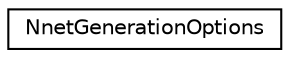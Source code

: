 digraph "Graphical Class Hierarchy"
{
  edge [fontname="Helvetica",fontsize="10",labelfontname="Helvetica",labelfontsize="10"];
  node [fontname="Helvetica",fontsize="10",shape=record];
  rankdir="LR";
  Node0 [label="NnetGenerationOptions",height=0.2,width=0.4,color="black", fillcolor="white", style="filled",URL="$structkaldi_1_1nnet3_1_1NnetGenerationOptions.html"];
}
